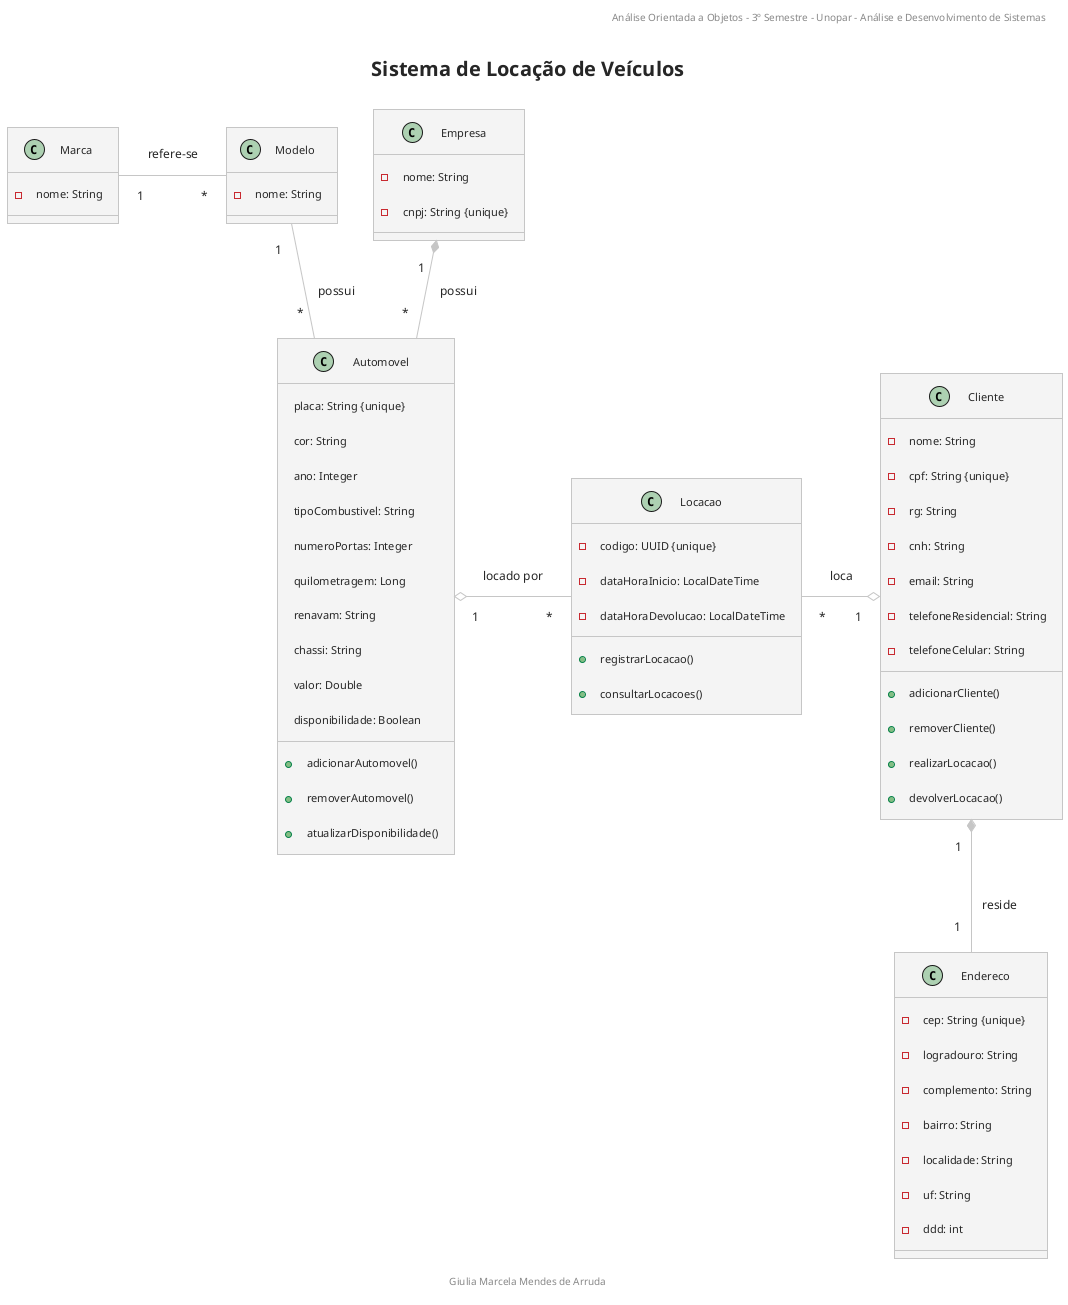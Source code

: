 @startuml
header Análise Orientada a Objetos - 3º Semestre - Unopar - Análise e Desenvolvimento de Sistemas

title Sistema de Locação de Veículos

footer Giulia Marcela Mendes de Arruda

!theme carbon-gray

class Empresa {
  - nome: String
  - cnpj: String {unique}
}

class Automovel {
  placa: String {unique}
  cor: String
  ano: Integer
  tipoCombustivel: String
  numeroPortas: Integer
  quilometragem: Long
  renavam: String
  chassi: String
  valor: Double
  disponibilidade: Boolean

  + adicionarAutomovel()
  + removerAutomovel()
  + atualizarDisponibilidade()
}

class Cliente {
  - nome: String
  - cpf: String {unique}
  - rg: String
  - cnh: String
  - email: String
  - telefoneResidencial: String
  - telefoneCelular: String

  + adicionarCliente()
  + removerCliente()
  + realizarLocacao()
  + devolverLocacao()
}

class Endereco {
  - cep: String {unique}
  - logradouro: String
  - complemento: String
  - bairro: String
  - localidade: String
  - uf: String
  - ddd: int
}

class Marca {
  - nome: String
}

class Modelo {
  - nome: String
}

class Locacao {
  - codigo: UUID {unique}
  - dataHoraInicio: LocalDateTime
  - dataHoraDevolucao: LocalDateTime

  + registrarLocacao()
  + consultarLocacoes()
}

Empresa "1" *-- "*" Automovel : possui
Cliente "1" *-- "1" Endereco : reside
Modelo "1" -- "*" Automovel : possui
Marca "1" - "*" Modelo : refere-se
Automovel "1" o- "*" Locacao : locado por 
Locacao "*" -o "1" Cliente : loca

@enduml